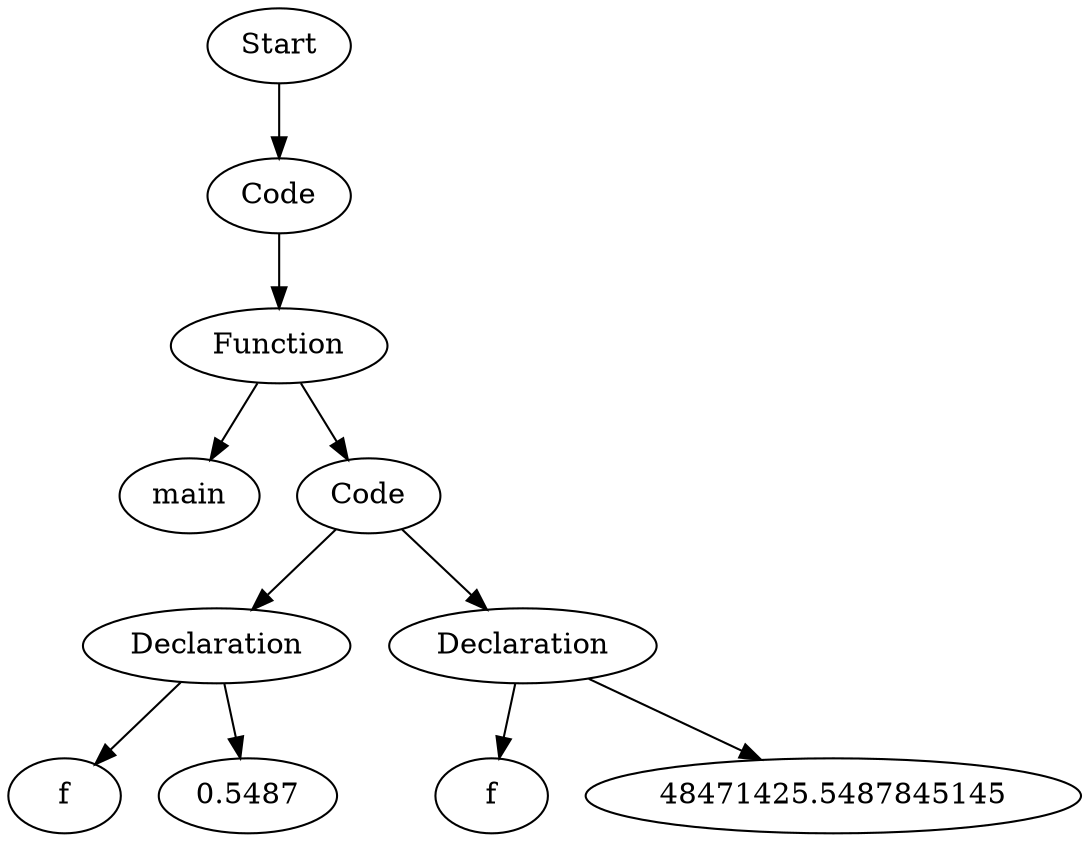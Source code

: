 digraph AST {
  "128583515623616" [label="Start"];
  "128583515623616" -> "128583515622512";
  "128583515622512" [label="Code"];
  "128583515622512" -> "128583515622752";
  "128583515622752" [label="Function"];
  "128583515622752" -> "128583515622080";
  "128583515622752" -> "128583515620112";
  "128583515622080" [label="main"];
  "128583515620112" [label="Code"];
  "128583515620112" -> "128583515621648";
  "128583515620112" -> "128583515622848";
  "128583515621648" [label="Declaration"];
  "128583515621648" -> "128583515620208";
  "128583515621648" -> "128583515621120";
  "128583515620208" [label="f"];
  "128583515621120" [label="0.5487"];
  "128583515622848" [label="Declaration"];
  "128583515622848" -> "128583515621936";
  "128583515622848" -> "128583515622224";
  "128583515621936" [label="f"];
  "128583515622224" [label="48471425.5487845145"];
}
